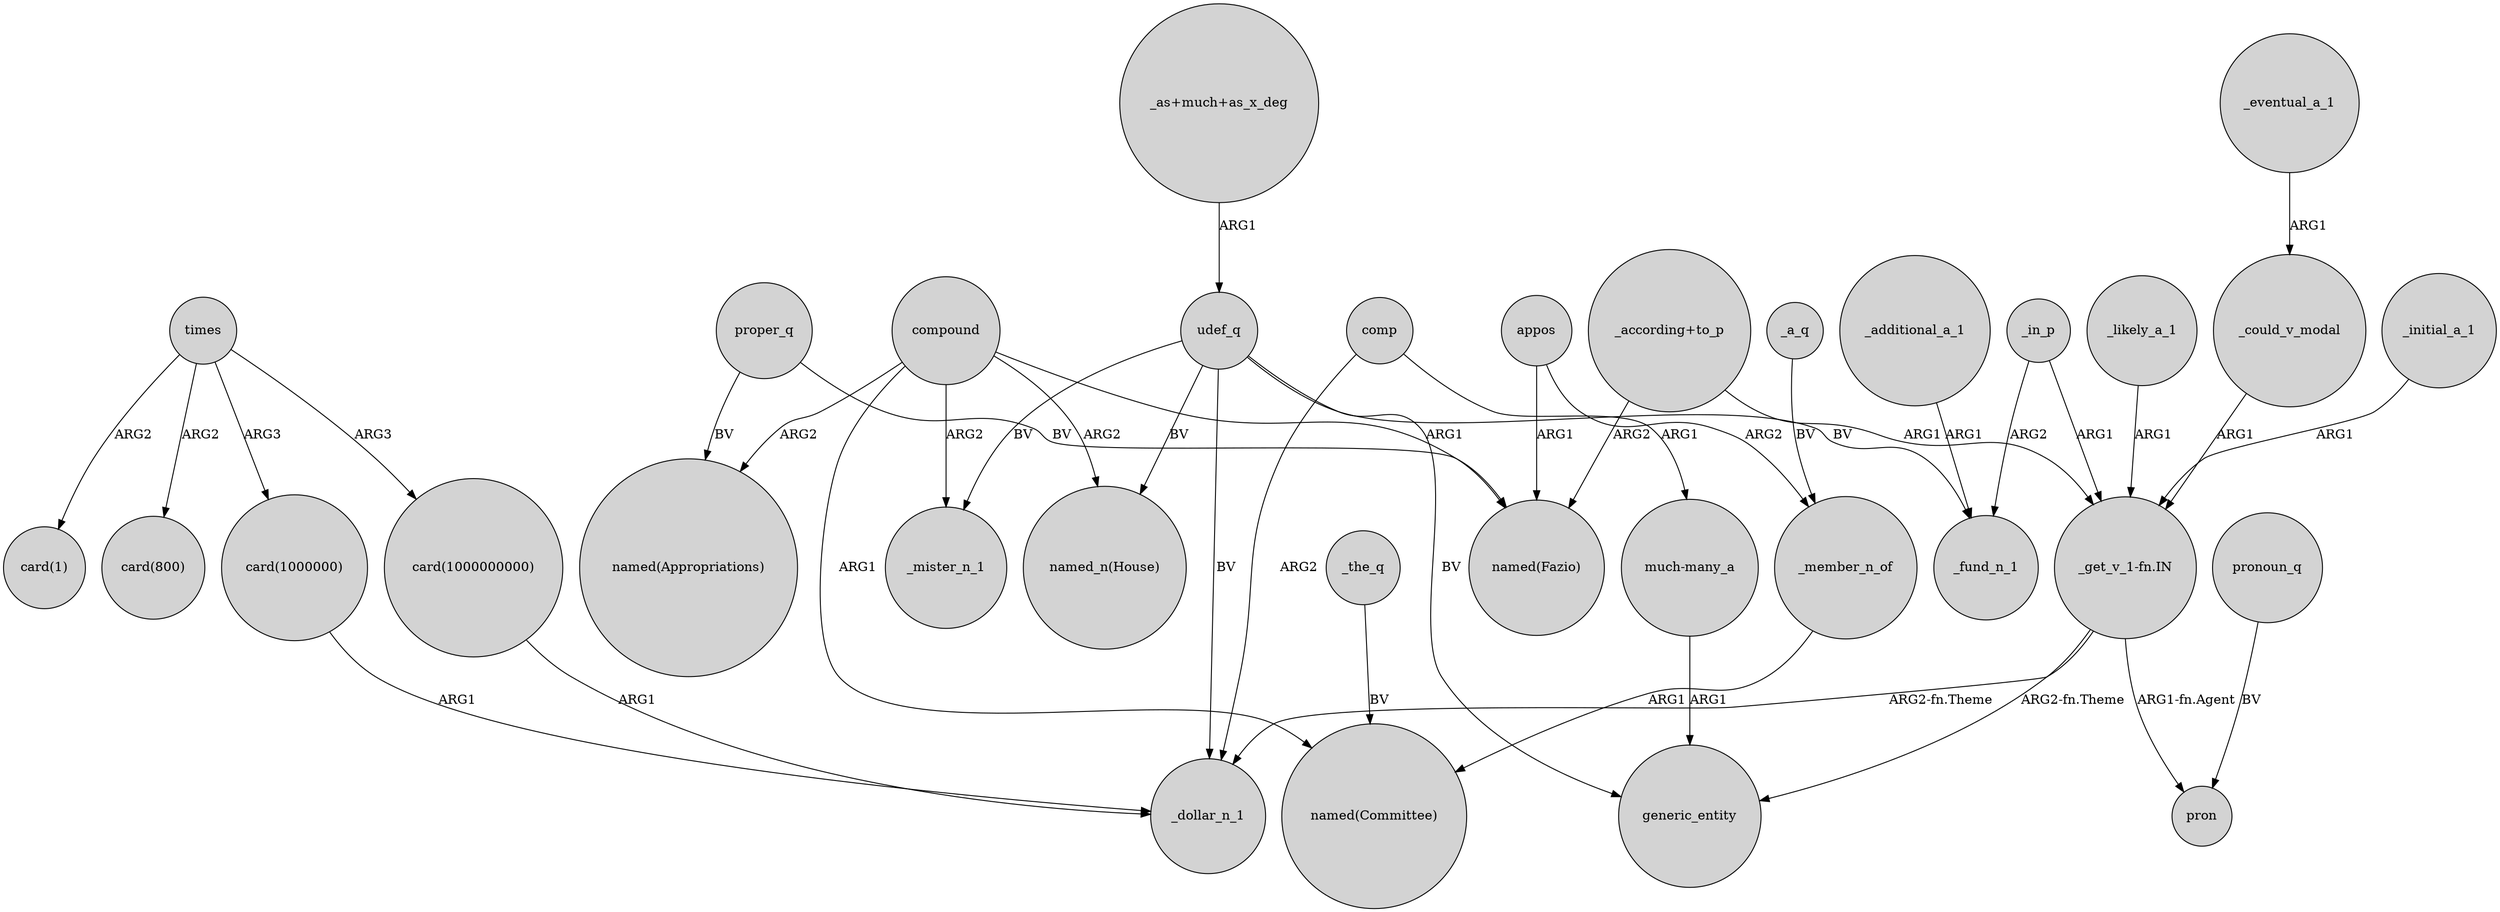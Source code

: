digraph {
	node [shape=circle style=filled]
	udef_q -> "named_n(House)" [label=BV]
	_eventual_a_1 -> _could_v_modal [label=ARG1]
	"card(1000000)" -> _dollar_n_1 [label=ARG1]
	udef_q -> generic_entity [label=BV]
	"much-many_a" -> generic_entity [label=ARG1]
	_could_v_modal -> "_get_v_1-fn.IN" [label=ARG1]
	"_according+to_p" -> "_get_v_1-fn.IN" [label=ARG1]
	compound -> _mister_n_1 [label=ARG2]
	proper_q -> "named(Appropriations)" [label=BV]
	udef_q -> _mister_n_1 [label=BV]
	proper_q -> "named(Fazio)" [label=BV]
	appos -> "named(Fazio)" [label=ARG1]
	times -> "card(1000000000)" [label=ARG3]
	_in_p -> "_get_v_1-fn.IN" [label=ARG1]
	pronoun_q -> pron [label=BV]
	"_as+much+as_x_deg" -> udef_q [label=ARG1]
	_in_p -> _fund_n_1 [label=ARG2]
	"_according+to_p" -> "named(Fazio)" [label=ARG2]
	"_get_v_1-fn.IN" -> pron [label="ARG1-fn.Agent"]
	comp -> "much-many_a" [label=ARG1]
	times -> "card(1)" [label=ARG2]
	times -> "card(1000000)" [label=ARG3]
	"_get_v_1-fn.IN" -> generic_entity [label="ARG2-fn.Theme"]
	times -> "card(800)" [label=ARG2]
	udef_q -> _fund_n_1 [label=BV]
	"_get_v_1-fn.IN" -> _dollar_n_1 [label="ARG2-fn.Theme"]
	_member_n_of -> "named(Committee)" [label=ARG1]
	compound -> "named_n(House)" [label=ARG2]
	appos -> _member_n_of [label=ARG2]
	compound -> "named(Fazio)" [label=ARG1]
	compound -> "named(Committee)" [label=ARG1]
	_additional_a_1 -> _fund_n_1 [label=ARG1]
	compound -> "named(Appropriations)" [label=ARG2]
	comp -> _dollar_n_1 [label=ARG2]
	_the_q -> "named(Committee)" [label=BV]
	"card(1000000000)" -> _dollar_n_1 [label=ARG1]
	_a_q -> _member_n_of [label=BV]
	_initial_a_1 -> "_get_v_1-fn.IN" [label=ARG1]
	_likely_a_1 -> "_get_v_1-fn.IN" [label=ARG1]
	udef_q -> _dollar_n_1 [label=BV]
}
